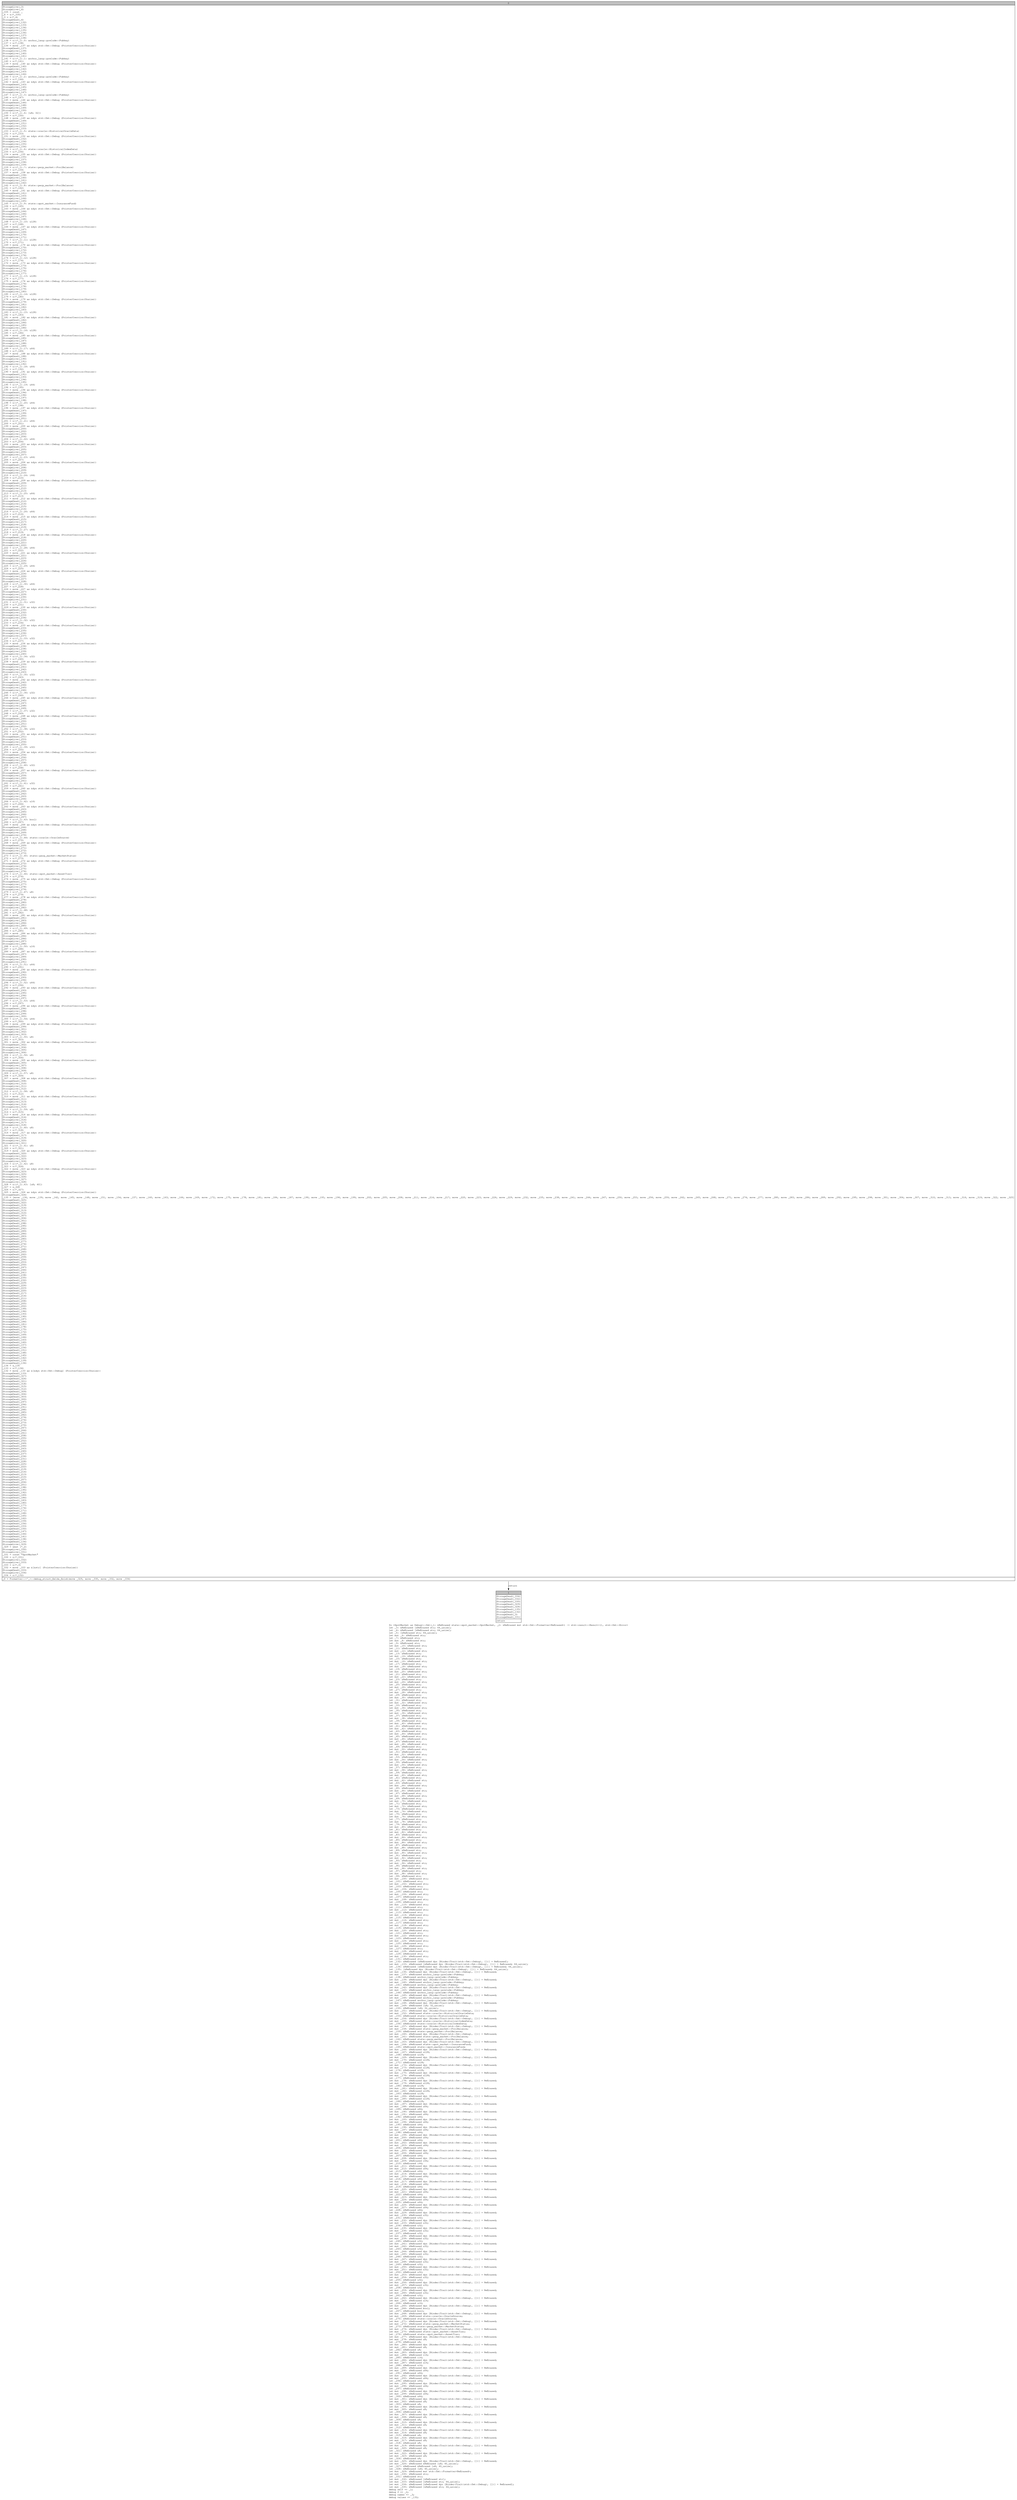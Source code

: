 digraph Mir_0_17896 {
    graph [fontname="Courier, monospace"];
    node [fontname="Courier, monospace"];
    edge [fontname="Courier, monospace"];
    label=<fn &lt;SpotMarket as Debug&gt;::fmt(_1: &amp;ReErased state::spot_market::SpotMarket, _2: &amp;ReErased mut std::fmt::Formatter&lt;ReErased&gt;) -&gt; std::result::Result&lt;(), std::fmt::Error&gt;<br align="left"/>let _3: &amp;ReErased [&amp;ReErased str; 64_usize];<br align="left"/>let _4: &amp;ReErased [&amp;ReErased str; 64_usize];<br align="left"/>let _5: [&amp;ReErased str; 64_usize];<br align="left"/>let mut _6: &amp;ReErased str;<br align="left"/>let _7: &amp;ReErased str;<br align="left"/>let mut _8: &amp;ReErased str;<br align="left"/>let _9: &amp;ReErased str;<br align="left"/>let mut _10: &amp;ReErased str;<br align="left"/>let _11: &amp;ReErased str;<br align="left"/>let mut _12: &amp;ReErased str;<br align="left"/>let _13: &amp;ReErased str;<br align="left"/>let mut _14: &amp;ReErased str;<br align="left"/>let _15: &amp;ReErased str;<br align="left"/>let mut _16: &amp;ReErased str;<br align="left"/>let _17: &amp;ReErased str;<br align="left"/>let mut _18: &amp;ReErased str;<br align="left"/>let _19: &amp;ReErased str;<br align="left"/>let mut _20: &amp;ReErased str;<br align="left"/>let _21: &amp;ReErased str;<br align="left"/>let mut _22: &amp;ReErased str;<br align="left"/>let _23: &amp;ReErased str;<br align="left"/>let mut _24: &amp;ReErased str;<br align="left"/>let _25: &amp;ReErased str;<br align="left"/>let mut _26: &amp;ReErased str;<br align="left"/>let _27: &amp;ReErased str;<br align="left"/>let mut _28: &amp;ReErased str;<br align="left"/>let _29: &amp;ReErased str;<br align="left"/>let mut _30: &amp;ReErased str;<br align="left"/>let _31: &amp;ReErased str;<br align="left"/>let mut _32: &amp;ReErased str;<br align="left"/>let _33: &amp;ReErased str;<br align="left"/>let mut _34: &amp;ReErased str;<br align="left"/>let _35: &amp;ReErased str;<br align="left"/>let mut _36: &amp;ReErased str;<br align="left"/>let _37: &amp;ReErased str;<br align="left"/>let mut _38: &amp;ReErased str;<br align="left"/>let _39: &amp;ReErased str;<br align="left"/>let mut _40: &amp;ReErased str;<br align="left"/>let _41: &amp;ReErased str;<br align="left"/>let mut _42: &amp;ReErased str;<br align="left"/>let _43: &amp;ReErased str;<br align="left"/>let mut _44: &amp;ReErased str;<br align="left"/>let _45: &amp;ReErased str;<br align="left"/>let mut _46: &amp;ReErased str;<br align="left"/>let _47: &amp;ReErased str;<br align="left"/>let mut _48: &amp;ReErased str;<br align="left"/>let _49: &amp;ReErased str;<br align="left"/>let mut _50: &amp;ReErased str;<br align="left"/>let _51: &amp;ReErased str;<br align="left"/>let mut _52: &amp;ReErased str;<br align="left"/>let _53: &amp;ReErased str;<br align="left"/>let mut _54: &amp;ReErased str;<br align="left"/>let _55: &amp;ReErased str;<br align="left"/>let mut _56: &amp;ReErased str;<br align="left"/>let _57: &amp;ReErased str;<br align="left"/>let mut _58: &amp;ReErased str;<br align="left"/>let _59: &amp;ReErased str;<br align="left"/>let mut _60: &amp;ReErased str;<br align="left"/>let _61: &amp;ReErased str;<br align="left"/>let mut _62: &amp;ReErased str;<br align="left"/>let _63: &amp;ReErased str;<br align="left"/>let mut _64: &amp;ReErased str;<br align="left"/>let _65: &amp;ReErased str;<br align="left"/>let mut _66: &amp;ReErased str;<br align="left"/>let _67: &amp;ReErased str;<br align="left"/>let mut _68: &amp;ReErased str;<br align="left"/>let _69: &amp;ReErased str;<br align="left"/>let mut _70: &amp;ReErased str;<br align="left"/>let _71: &amp;ReErased str;<br align="left"/>let mut _72: &amp;ReErased str;<br align="left"/>let _73: &amp;ReErased str;<br align="left"/>let mut _74: &amp;ReErased str;<br align="left"/>let _75: &amp;ReErased str;<br align="left"/>let mut _76: &amp;ReErased str;<br align="left"/>let _77: &amp;ReErased str;<br align="left"/>let mut _78: &amp;ReErased str;<br align="left"/>let _79: &amp;ReErased str;<br align="left"/>let mut _80: &amp;ReErased str;<br align="left"/>let _81: &amp;ReErased str;<br align="left"/>let mut _82: &amp;ReErased str;<br align="left"/>let _83: &amp;ReErased str;<br align="left"/>let mut _84: &amp;ReErased str;<br align="left"/>let _85: &amp;ReErased str;<br align="left"/>let mut _86: &amp;ReErased str;<br align="left"/>let _87: &amp;ReErased str;<br align="left"/>let mut _88: &amp;ReErased str;<br align="left"/>let _89: &amp;ReErased str;<br align="left"/>let mut _90: &amp;ReErased str;<br align="left"/>let _91: &amp;ReErased str;<br align="left"/>let mut _92: &amp;ReErased str;<br align="left"/>let _93: &amp;ReErased str;<br align="left"/>let mut _94: &amp;ReErased str;<br align="left"/>let _95: &amp;ReErased str;<br align="left"/>let mut _96: &amp;ReErased str;<br align="left"/>let _97: &amp;ReErased str;<br align="left"/>let mut _98: &amp;ReErased str;<br align="left"/>let _99: &amp;ReErased str;<br align="left"/>let mut _100: &amp;ReErased str;<br align="left"/>let _101: &amp;ReErased str;<br align="left"/>let mut _102: &amp;ReErased str;<br align="left"/>let _103: &amp;ReErased str;<br align="left"/>let mut _104: &amp;ReErased str;<br align="left"/>let _105: &amp;ReErased str;<br align="left"/>let mut _106: &amp;ReErased str;<br align="left"/>let _107: &amp;ReErased str;<br align="left"/>let mut _108: &amp;ReErased str;<br align="left"/>let _109: &amp;ReErased str;<br align="left"/>let mut _110: &amp;ReErased str;<br align="left"/>let _111: &amp;ReErased str;<br align="left"/>let mut _112: &amp;ReErased str;<br align="left"/>let _113: &amp;ReErased str;<br align="left"/>let mut _114: &amp;ReErased str;<br align="left"/>let _115: &amp;ReErased str;<br align="left"/>let mut _116: &amp;ReErased str;<br align="left"/>let _117: &amp;ReErased str;<br align="left"/>let mut _118: &amp;ReErased str;<br align="left"/>let _119: &amp;ReErased str;<br align="left"/>let mut _120: &amp;ReErased str;<br align="left"/>let _121: &amp;ReErased str;<br align="left"/>let mut _122: &amp;ReErased str;<br align="left"/>let _123: &amp;ReErased str;<br align="left"/>let mut _124: &amp;ReErased str;<br align="left"/>let _125: &amp;ReErased str;<br align="left"/>let mut _126: &amp;ReErased str;<br align="left"/>let _127: &amp;ReErased str;<br align="left"/>let mut _128: &amp;ReErased str;<br align="left"/>let _129: &amp;ReErased str;<br align="left"/>let mut _130: &amp;ReErased str;<br align="left"/>let _131: &amp;ReErased str;<br align="left"/>let _132: &amp;ReErased [&amp;ReErased dyn [Binder(Trait(std::fmt::Debug), [])] + ReErased];<br align="left"/>let mut _133: &amp;ReErased [&amp;ReErased dyn [Binder(Trait(std::fmt::Debug), [])] + ReErased; 64_usize];<br align="left"/>let _134: &amp;ReErased [&amp;ReErased dyn [Binder(Trait(std::fmt::Debug), [])] + ReErased; 64_usize];<br align="left"/>let _135: [&amp;ReErased dyn [Binder(Trait(std::fmt::Debug), [])] + ReErased; 64_usize];<br align="left"/>let mut _136: &amp;ReErased dyn [Binder(Trait(std::fmt::Debug), [])] + ReErased;<br align="left"/>let mut _137: &amp;ReErased anchor_lang::prelude::Pubkey;<br align="left"/>let _138: &amp;ReErased anchor_lang::prelude::Pubkey;<br align="left"/>let mut _139: &amp;ReErased dyn [Binder(Trait(std::fmt::Debug), [])] + ReErased;<br align="left"/>let mut _140: &amp;ReErased anchor_lang::prelude::Pubkey;<br align="left"/>let _141: &amp;ReErased anchor_lang::prelude::Pubkey;<br align="left"/>let mut _142: &amp;ReErased dyn [Binder(Trait(std::fmt::Debug), [])] + ReErased;<br align="left"/>let mut _143: &amp;ReErased anchor_lang::prelude::Pubkey;<br align="left"/>let _144: &amp;ReErased anchor_lang::prelude::Pubkey;<br align="left"/>let mut _145: &amp;ReErased dyn [Binder(Trait(std::fmt::Debug), [])] + ReErased;<br align="left"/>let mut _146: &amp;ReErased anchor_lang::prelude::Pubkey;<br align="left"/>let _147: &amp;ReErased anchor_lang::prelude::Pubkey;<br align="left"/>let mut _148: &amp;ReErased dyn [Binder(Trait(std::fmt::Debug), [])] + ReErased;<br align="left"/>let mut _149: &amp;ReErased [u8; 32_usize];<br align="left"/>let _150: &amp;ReErased [u8; 32_usize];<br align="left"/>let mut _151: &amp;ReErased dyn [Binder(Trait(std::fmt::Debug), [])] + ReErased;<br align="left"/>let mut _152: &amp;ReErased state::oracle::HistoricalOracleData;<br align="left"/>let _153: &amp;ReErased state::oracle::HistoricalOracleData;<br align="left"/>let mut _154: &amp;ReErased dyn [Binder(Trait(std::fmt::Debug), [])] + ReErased;<br align="left"/>let mut _155: &amp;ReErased state::oracle::HistoricalIndexData;<br align="left"/>let _156: &amp;ReErased state::oracle::HistoricalIndexData;<br align="left"/>let mut _157: &amp;ReErased dyn [Binder(Trait(std::fmt::Debug), [])] + ReErased;<br align="left"/>let mut _158: &amp;ReErased state::perp_market::PoolBalance;<br align="left"/>let _159: &amp;ReErased state::perp_market::PoolBalance;<br align="left"/>let mut _160: &amp;ReErased dyn [Binder(Trait(std::fmt::Debug), [])] + ReErased;<br align="left"/>let mut _161: &amp;ReErased state::perp_market::PoolBalance;<br align="left"/>let _162: &amp;ReErased state::perp_market::PoolBalance;<br align="left"/>let mut _163: &amp;ReErased dyn [Binder(Trait(std::fmt::Debug), [])] + ReErased;<br align="left"/>let mut _164: &amp;ReErased state::spot_market::InsuranceFund;<br align="left"/>let _165: &amp;ReErased state::spot_market::InsuranceFund;<br align="left"/>let mut _166: &amp;ReErased dyn [Binder(Trait(std::fmt::Debug), [])] + ReErased;<br align="left"/>let mut _167: &amp;ReErased u128;<br align="left"/>let _168: &amp;ReErased u128;<br align="left"/>let mut _169: &amp;ReErased dyn [Binder(Trait(std::fmt::Debug), [])] + ReErased;<br align="left"/>let mut _170: &amp;ReErased u128;<br align="left"/>let _171: &amp;ReErased u128;<br align="left"/>let mut _172: &amp;ReErased dyn [Binder(Trait(std::fmt::Debug), [])] + ReErased;<br align="left"/>let mut _173: &amp;ReErased u128;<br align="left"/>let _174: &amp;ReErased u128;<br align="left"/>let mut _175: &amp;ReErased dyn [Binder(Trait(std::fmt::Debug), [])] + ReErased;<br align="left"/>let mut _176: &amp;ReErased u128;<br align="left"/>let _177: &amp;ReErased u128;<br align="left"/>let mut _178: &amp;ReErased dyn [Binder(Trait(std::fmt::Debug), [])] + ReErased;<br align="left"/>let mut _179: &amp;ReErased u128;<br align="left"/>let _180: &amp;ReErased u128;<br align="left"/>let mut _181: &amp;ReErased dyn [Binder(Trait(std::fmt::Debug), [])] + ReErased;<br align="left"/>let mut _182: &amp;ReErased u128;<br align="left"/>let _183: &amp;ReErased u128;<br align="left"/>let mut _184: &amp;ReErased dyn [Binder(Trait(std::fmt::Debug), [])] + ReErased;<br align="left"/>let mut _185: &amp;ReErased u128;<br align="left"/>let _186: &amp;ReErased u128;<br align="left"/>let mut _187: &amp;ReErased dyn [Binder(Trait(std::fmt::Debug), [])] + ReErased;<br align="left"/>let mut _188: &amp;ReErased u64;<br align="left"/>let _189: &amp;ReErased u64;<br align="left"/>let mut _190: &amp;ReErased dyn [Binder(Trait(std::fmt::Debug), [])] + ReErased;<br align="left"/>let mut _191: &amp;ReErased u64;<br align="left"/>let _192: &amp;ReErased u64;<br align="left"/>let mut _193: &amp;ReErased dyn [Binder(Trait(std::fmt::Debug), [])] + ReErased;<br align="left"/>let mut _194: &amp;ReErased u64;<br align="left"/>let _195: &amp;ReErased u64;<br align="left"/>let mut _196: &amp;ReErased dyn [Binder(Trait(std::fmt::Debug), [])] + ReErased;<br align="left"/>let mut _197: &amp;ReErased u64;<br align="left"/>let _198: &amp;ReErased u64;<br align="left"/>let mut _199: &amp;ReErased dyn [Binder(Trait(std::fmt::Debug), [])] + ReErased;<br align="left"/>let mut _200: &amp;ReErased u64;<br align="left"/>let _201: &amp;ReErased u64;<br align="left"/>let mut _202: &amp;ReErased dyn [Binder(Trait(std::fmt::Debug), [])] + ReErased;<br align="left"/>let mut _203: &amp;ReErased u64;<br align="left"/>let _204: &amp;ReErased u64;<br align="left"/>let mut _205: &amp;ReErased dyn [Binder(Trait(std::fmt::Debug), [])] + ReErased;<br align="left"/>let mut _206: &amp;ReErased u64;<br align="left"/>let _207: &amp;ReErased u64;<br align="left"/>let mut _208: &amp;ReErased dyn [Binder(Trait(std::fmt::Debug), [])] + ReErased;<br align="left"/>let mut _209: &amp;ReErased i64;<br align="left"/>let _210: &amp;ReErased i64;<br align="left"/>let mut _211: &amp;ReErased dyn [Binder(Trait(std::fmt::Debug), [])] + ReErased;<br align="left"/>let mut _212: &amp;ReErased u64;<br align="left"/>let _213: &amp;ReErased u64;<br align="left"/>let mut _214: &amp;ReErased dyn [Binder(Trait(std::fmt::Debug), [])] + ReErased;<br align="left"/>let mut _215: &amp;ReErased u64;<br align="left"/>let _216: &amp;ReErased u64;<br align="left"/>let mut _217: &amp;ReErased dyn [Binder(Trait(std::fmt::Debug), [])] + ReErased;<br align="left"/>let mut _218: &amp;ReErased u64;<br align="left"/>let _219: &amp;ReErased u64;<br align="left"/>let mut _220: &amp;ReErased dyn [Binder(Trait(std::fmt::Debug), [])] + ReErased;<br align="left"/>let mut _221: &amp;ReErased u64;<br align="left"/>let _222: &amp;ReErased u64;<br align="left"/>let mut _223: &amp;ReErased dyn [Binder(Trait(std::fmt::Debug), [])] + ReErased;<br align="left"/>let mut _224: &amp;ReErased u64;<br align="left"/>let _225: &amp;ReErased u64;<br align="left"/>let mut _226: &amp;ReErased dyn [Binder(Trait(std::fmt::Debug), [])] + ReErased;<br align="left"/>let mut _227: &amp;ReErased u64;<br align="left"/>let _228: &amp;ReErased u64;<br align="left"/>let mut _229: &amp;ReErased dyn [Binder(Trait(std::fmt::Debug), [])] + ReErased;<br align="left"/>let mut _230: &amp;ReErased u32;<br align="left"/>let _231: &amp;ReErased u32;<br align="left"/>let mut _232: &amp;ReErased dyn [Binder(Trait(std::fmt::Debug), [])] + ReErased;<br align="left"/>let mut _233: &amp;ReErased u32;<br align="left"/>let _234: &amp;ReErased u32;<br align="left"/>let mut _235: &amp;ReErased dyn [Binder(Trait(std::fmt::Debug), [])] + ReErased;<br align="left"/>let mut _236: &amp;ReErased u32;<br align="left"/>let _237: &amp;ReErased u32;<br align="left"/>let mut _238: &amp;ReErased dyn [Binder(Trait(std::fmt::Debug), [])] + ReErased;<br align="left"/>let mut _239: &amp;ReErased u32;<br align="left"/>let _240: &amp;ReErased u32;<br align="left"/>let mut _241: &amp;ReErased dyn [Binder(Trait(std::fmt::Debug), [])] + ReErased;<br align="left"/>let mut _242: &amp;ReErased u32;<br align="left"/>let _243: &amp;ReErased u32;<br align="left"/>let mut _244: &amp;ReErased dyn [Binder(Trait(std::fmt::Debug), [])] + ReErased;<br align="left"/>let mut _245: &amp;ReErased u32;<br align="left"/>let _246: &amp;ReErased u32;<br align="left"/>let mut _247: &amp;ReErased dyn [Binder(Trait(std::fmt::Debug), [])] + ReErased;<br align="left"/>let mut _248: &amp;ReErased u32;<br align="left"/>let _249: &amp;ReErased u32;<br align="left"/>let mut _250: &amp;ReErased dyn [Binder(Trait(std::fmt::Debug), [])] + ReErased;<br align="left"/>let mut _251: &amp;ReErased u32;<br align="left"/>let _252: &amp;ReErased u32;<br align="left"/>let mut _253: &amp;ReErased dyn [Binder(Trait(std::fmt::Debug), [])] + ReErased;<br align="left"/>let mut _254: &amp;ReErased u32;<br align="left"/>let _255: &amp;ReErased u32;<br align="left"/>let mut _256: &amp;ReErased dyn [Binder(Trait(std::fmt::Debug), [])] + ReErased;<br align="left"/>let mut _257: &amp;ReErased u32;<br align="left"/>let _258: &amp;ReErased u32;<br align="left"/>let mut _259: &amp;ReErased dyn [Binder(Trait(std::fmt::Debug), [])] + ReErased;<br align="left"/>let mut _260: &amp;ReErased u32;<br align="left"/>let _261: &amp;ReErased u32;<br align="left"/>let mut _262: &amp;ReErased dyn [Binder(Trait(std::fmt::Debug), [])] + ReErased;<br align="left"/>let mut _263: &amp;ReErased u16;<br align="left"/>let _264: &amp;ReErased u16;<br align="left"/>let mut _265: &amp;ReErased dyn [Binder(Trait(std::fmt::Debug), [])] + ReErased;<br align="left"/>let mut _266: &amp;ReErased bool;<br align="left"/>let _267: &amp;ReErased bool;<br align="left"/>let mut _268: &amp;ReErased dyn [Binder(Trait(std::fmt::Debug), [])] + ReErased;<br align="left"/>let mut _269: &amp;ReErased state::oracle::OracleSource;<br align="left"/>let _270: &amp;ReErased state::oracle::OracleSource;<br align="left"/>let mut _271: &amp;ReErased dyn [Binder(Trait(std::fmt::Debug), [])] + ReErased;<br align="left"/>let mut _272: &amp;ReErased state::perp_market::MarketStatus;<br align="left"/>let _273: &amp;ReErased state::perp_market::MarketStatus;<br align="left"/>let mut _274: &amp;ReErased dyn [Binder(Trait(std::fmt::Debug), [])] + ReErased;<br align="left"/>let mut _275: &amp;ReErased state::spot_market::AssetTier;<br align="left"/>let _276: &amp;ReErased state::spot_market::AssetTier;<br align="left"/>let mut _277: &amp;ReErased dyn [Binder(Trait(std::fmt::Debug), [])] + ReErased;<br align="left"/>let mut _278: &amp;ReErased u8;<br align="left"/>let _279: &amp;ReErased u8;<br align="left"/>let mut _280: &amp;ReErased dyn [Binder(Trait(std::fmt::Debug), [])] + ReErased;<br align="left"/>let mut _281: &amp;ReErased u8;<br align="left"/>let _282: &amp;ReErased u8;<br align="left"/>let mut _283: &amp;ReErased dyn [Binder(Trait(std::fmt::Debug), [])] + ReErased;<br align="left"/>let mut _284: &amp;ReErased i16;<br align="left"/>let _285: &amp;ReErased i16;<br align="left"/>let mut _286: &amp;ReErased dyn [Binder(Trait(std::fmt::Debug), [])] + ReErased;<br align="left"/>let mut _287: &amp;ReErased u16;<br align="left"/>let _288: &amp;ReErased u16;<br align="left"/>let mut _289: &amp;ReErased dyn [Binder(Trait(std::fmt::Debug), [])] + ReErased;<br align="left"/>let mut _290: &amp;ReErased u64;<br align="left"/>let _291: &amp;ReErased u64;<br align="left"/>let mut _292: &amp;ReErased dyn [Binder(Trait(std::fmt::Debug), [])] + ReErased;<br align="left"/>let mut _293: &amp;ReErased u64;<br align="left"/>let _294: &amp;ReErased u64;<br align="left"/>let mut _295: &amp;ReErased dyn [Binder(Trait(std::fmt::Debug), [])] + ReErased;<br align="left"/>let mut _296: &amp;ReErased u64;<br align="left"/>let _297: &amp;ReErased u64;<br align="left"/>let mut _298: &amp;ReErased dyn [Binder(Trait(std::fmt::Debug), [])] + ReErased;<br align="left"/>let mut _299: &amp;ReErased u64;<br align="left"/>let _300: &amp;ReErased u64;<br align="left"/>let mut _301: &amp;ReErased dyn [Binder(Trait(std::fmt::Debug), [])] + ReErased;<br align="left"/>let mut _302: &amp;ReErased u8;<br align="left"/>let _303: &amp;ReErased u8;<br align="left"/>let mut _304: &amp;ReErased dyn [Binder(Trait(std::fmt::Debug), [])] + ReErased;<br align="left"/>let mut _305: &amp;ReErased u8;<br align="left"/>let _306: &amp;ReErased u8;<br align="left"/>let mut _307: &amp;ReErased dyn [Binder(Trait(std::fmt::Debug), [])] + ReErased;<br align="left"/>let mut _308: &amp;ReErased u8;<br align="left"/>let _309: &amp;ReErased u8;<br align="left"/>let mut _310: &amp;ReErased dyn [Binder(Trait(std::fmt::Debug), [])] + ReErased;<br align="left"/>let mut _311: &amp;ReErased u8;<br align="left"/>let _312: &amp;ReErased u8;<br align="left"/>let mut _313: &amp;ReErased dyn [Binder(Trait(std::fmt::Debug), [])] + ReErased;<br align="left"/>let mut _314: &amp;ReErased u8;<br align="left"/>let _315: &amp;ReErased u8;<br align="left"/>let mut _316: &amp;ReErased dyn [Binder(Trait(std::fmt::Debug), [])] + ReErased;<br align="left"/>let mut _317: &amp;ReErased u8;<br align="left"/>let _318: &amp;ReErased u8;<br align="left"/>let mut _319: &amp;ReErased dyn [Binder(Trait(std::fmt::Debug), [])] + ReErased;<br align="left"/>let mut _320: &amp;ReErased u8;<br align="left"/>let _321: &amp;ReErased u8;<br align="left"/>let mut _322: &amp;ReErased dyn [Binder(Trait(std::fmt::Debug), [])] + ReErased;<br align="left"/>let mut _323: &amp;ReErased u8;<br align="left"/>let _324: &amp;ReErased u8;<br align="left"/>let mut _325: &amp;ReErased dyn [Binder(Trait(std::fmt::Debug), [])] + ReErased;<br align="left"/>let mut _326: &amp;ReErased &amp;ReErased [u8; 40_usize];<br align="left"/>let _327: &amp;ReErased &amp;ReErased [u8; 40_usize];<br align="left"/>let _328: &amp;ReErased [u8; 40_usize];<br align="left"/>let mut _329: &amp;ReErased mut std::fmt::Formatter&lt;ReErased&gt;;<br align="left"/>let mut _330: &amp;ReErased str;<br align="left"/>let _331: &amp;ReErased str;<br align="left"/>let mut _332: &amp;ReErased [&amp;ReErased str];<br align="left"/>let mut _333: &amp;ReErased [&amp;ReErased str; 64_usize];<br align="left"/>let mut _334: &amp;ReErased [&amp;ReErased dyn [Binder(Trait(std::fmt::Debug), [])] + ReErased];<br align="left"/>let mut _335: &amp;ReErased [&amp;ReErased str; 64_usize];<br align="left"/>debug self =&gt; _1;<br align="left"/>debug f =&gt; _2;<br align="left"/>debug names =&gt; _3;<br align="left"/>debug values =&gt; _132;<br align="left"/>>;
    bb0__0_17896 [shape="none", label=<<table border="0" cellborder="1" cellspacing="0"><tr><td bgcolor="gray" align="center" colspan="1">0</td></tr><tr><td align="left" balign="left">StorageLive(_3)<br/>StorageLive(_4)<br/>_335 = const _<br/>_4 = &amp;(*_335)<br/>_3 = &amp;(*_4)<br/>StorageDead(_4)<br/>StorageLive(_132)<br/>StorageLive(_133)<br/>StorageLive(_134)<br/>StorageLive(_135)<br/>StorageLive(_136)<br/>StorageLive(_137)<br/>StorageLive(_138)<br/>_138 = &amp;((*_1).0: anchor_lang::prelude::Pubkey)<br/>_137 = &amp;(*_138)<br/>_136 = move _137 as &amp;dyn std::fmt::Debug (PointerCoercion(Unsize))<br/>StorageDead(_137)<br/>StorageLive(_139)<br/>StorageLive(_140)<br/>StorageLive(_141)<br/>_141 = &amp;((*_1).1: anchor_lang::prelude::Pubkey)<br/>_140 = &amp;(*_141)<br/>_139 = move _140 as &amp;dyn std::fmt::Debug (PointerCoercion(Unsize))<br/>StorageDead(_140)<br/>StorageLive(_142)<br/>StorageLive(_143)<br/>StorageLive(_144)<br/>_144 = &amp;((*_1).2: anchor_lang::prelude::Pubkey)<br/>_143 = &amp;(*_144)<br/>_142 = move _143 as &amp;dyn std::fmt::Debug (PointerCoercion(Unsize))<br/>StorageDead(_143)<br/>StorageLive(_145)<br/>StorageLive(_146)<br/>StorageLive(_147)<br/>_147 = &amp;((*_1).3: anchor_lang::prelude::Pubkey)<br/>_146 = &amp;(*_147)<br/>_145 = move _146 as &amp;dyn std::fmt::Debug (PointerCoercion(Unsize))<br/>StorageDead(_146)<br/>StorageLive(_148)<br/>StorageLive(_149)<br/>StorageLive(_150)<br/>_150 = &amp;((*_1).4: [u8; 32])<br/>_149 = &amp;(*_150)<br/>_148 = move _149 as &amp;dyn std::fmt::Debug (PointerCoercion(Unsize))<br/>StorageDead(_149)<br/>StorageLive(_151)<br/>StorageLive(_152)<br/>StorageLive(_153)<br/>_153 = &amp;((*_1).5: state::oracle::HistoricalOracleData)<br/>_152 = &amp;(*_153)<br/>_151 = move _152 as &amp;dyn std::fmt::Debug (PointerCoercion(Unsize))<br/>StorageDead(_152)<br/>StorageLive(_154)<br/>StorageLive(_155)<br/>StorageLive(_156)<br/>_156 = &amp;((*_1).6: state::oracle::HistoricalIndexData)<br/>_155 = &amp;(*_156)<br/>_154 = move _155 as &amp;dyn std::fmt::Debug (PointerCoercion(Unsize))<br/>StorageDead(_155)<br/>StorageLive(_157)<br/>StorageLive(_158)<br/>StorageLive(_159)<br/>_159 = &amp;((*_1).7: state::perp_market::PoolBalance)<br/>_158 = &amp;(*_159)<br/>_157 = move _158 as &amp;dyn std::fmt::Debug (PointerCoercion(Unsize))<br/>StorageDead(_158)<br/>StorageLive(_160)<br/>StorageLive(_161)<br/>StorageLive(_162)<br/>_162 = &amp;((*_1).8: state::perp_market::PoolBalance)<br/>_161 = &amp;(*_162)<br/>_160 = move _161 as &amp;dyn std::fmt::Debug (PointerCoercion(Unsize))<br/>StorageDead(_161)<br/>StorageLive(_163)<br/>StorageLive(_164)<br/>StorageLive(_165)<br/>_165 = &amp;((*_1).9: state::spot_market::InsuranceFund)<br/>_164 = &amp;(*_165)<br/>_163 = move _164 as &amp;dyn std::fmt::Debug (PointerCoercion(Unsize))<br/>StorageDead(_164)<br/>StorageLive(_166)<br/>StorageLive(_167)<br/>StorageLive(_168)<br/>_168 = &amp;((*_1).10: u128)<br/>_167 = &amp;(*_168)<br/>_166 = move _167 as &amp;dyn std::fmt::Debug (PointerCoercion(Unsize))<br/>StorageDead(_167)<br/>StorageLive(_169)<br/>StorageLive(_170)<br/>StorageLive(_171)<br/>_171 = &amp;((*_1).11: u128)<br/>_170 = &amp;(*_171)<br/>_169 = move _170 as &amp;dyn std::fmt::Debug (PointerCoercion(Unsize))<br/>StorageDead(_170)<br/>StorageLive(_172)<br/>StorageLive(_173)<br/>StorageLive(_174)<br/>_174 = &amp;((*_1).12: u128)<br/>_173 = &amp;(*_174)<br/>_172 = move _173 as &amp;dyn std::fmt::Debug (PointerCoercion(Unsize))<br/>StorageDead(_173)<br/>StorageLive(_175)<br/>StorageLive(_176)<br/>StorageLive(_177)<br/>_177 = &amp;((*_1).13: u128)<br/>_176 = &amp;(*_177)<br/>_175 = move _176 as &amp;dyn std::fmt::Debug (PointerCoercion(Unsize))<br/>StorageDead(_176)<br/>StorageLive(_178)<br/>StorageLive(_179)<br/>StorageLive(_180)<br/>_180 = &amp;((*_1).14: u128)<br/>_179 = &amp;(*_180)<br/>_178 = move _179 as &amp;dyn std::fmt::Debug (PointerCoercion(Unsize))<br/>StorageDead(_179)<br/>StorageLive(_181)<br/>StorageLive(_182)<br/>StorageLive(_183)<br/>_183 = &amp;((*_1).15: u128)<br/>_182 = &amp;(*_183)<br/>_181 = move _182 as &amp;dyn std::fmt::Debug (PointerCoercion(Unsize))<br/>StorageDead(_182)<br/>StorageLive(_184)<br/>StorageLive(_185)<br/>StorageLive(_186)<br/>_186 = &amp;((*_1).16: u128)<br/>_185 = &amp;(*_186)<br/>_184 = move _185 as &amp;dyn std::fmt::Debug (PointerCoercion(Unsize))<br/>StorageDead(_185)<br/>StorageLive(_187)<br/>StorageLive(_188)<br/>StorageLive(_189)<br/>_189 = &amp;((*_1).17: u64)<br/>_188 = &amp;(*_189)<br/>_187 = move _188 as &amp;dyn std::fmt::Debug (PointerCoercion(Unsize))<br/>StorageDead(_188)<br/>StorageLive(_190)<br/>StorageLive(_191)<br/>StorageLive(_192)<br/>_192 = &amp;((*_1).18: u64)<br/>_191 = &amp;(*_192)<br/>_190 = move _191 as &amp;dyn std::fmt::Debug (PointerCoercion(Unsize))<br/>StorageDead(_191)<br/>StorageLive(_193)<br/>StorageLive(_194)<br/>StorageLive(_195)<br/>_195 = &amp;((*_1).19: u64)<br/>_194 = &amp;(*_195)<br/>_193 = move _194 as &amp;dyn std::fmt::Debug (PointerCoercion(Unsize))<br/>StorageDead(_194)<br/>StorageLive(_196)<br/>StorageLive(_197)<br/>StorageLive(_198)<br/>_198 = &amp;((*_1).20: u64)<br/>_197 = &amp;(*_198)<br/>_196 = move _197 as &amp;dyn std::fmt::Debug (PointerCoercion(Unsize))<br/>StorageDead(_197)<br/>StorageLive(_199)<br/>StorageLive(_200)<br/>StorageLive(_201)<br/>_201 = &amp;((*_1).21: u64)<br/>_200 = &amp;(*_201)<br/>_199 = move _200 as &amp;dyn std::fmt::Debug (PointerCoercion(Unsize))<br/>StorageDead(_200)<br/>StorageLive(_202)<br/>StorageLive(_203)<br/>StorageLive(_204)<br/>_204 = &amp;((*_1).22: u64)<br/>_203 = &amp;(*_204)<br/>_202 = move _203 as &amp;dyn std::fmt::Debug (PointerCoercion(Unsize))<br/>StorageDead(_203)<br/>StorageLive(_205)<br/>StorageLive(_206)<br/>StorageLive(_207)<br/>_207 = &amp;((*_1).23: u64)<br/>_206 = &amp;(*_207)<br/>_205 = move _206 as &amp;dyn std::fmt::Debug (PointerCoercion(Unsize))<br/>StorageDead(_206)<br/>StorageLive(_208)<br/>StorageLive(_209)<br/>StorageLive(_210)<br/>_210 = &amp;((*_1).24: i64)<br/>_209 = &amp;(*_210)<br/>_208 = move _209 as &amp;dyn std::fmt::Debug (PointerCoercion(Unsize))<br/>StorageDead(_209)<br/>StorageLive(_211)<br/>StorageLive(_212)<br/>StorageLive(_213)<br/>_213 = &amp;((*_1).25: u64)<br/>_212 = &amp;(*_213)<br/>_211 = move _212 as &amp;dyn std::fmt::Debug (PointerCoercion(Unsize))<br/>StorageDead(_212)<br/>StorageLive(_214)<br/>StorageLive(_215)<br/>StorageLive(_216)<br/>_216 = &amp;((*_1).26: u64)<br/>_215 = &amp;(*_216)<br/>_214 = move _215 as &amp;dyn std::fmt::Debug (PointerCoercion(Unsize))<br/>StorageDead(_215)<br/>StorageLive(_217)<br/>StorageLive(_218)<br/>StorageLive(_219)<br/>_219 = &amp;((*_1).27: u64)<br/>_218 = &amp;(*_219)<br/>_217 = move _218 as &amp;dyn std::fmt::Debug (PointerCoercion(Unsize))<br/>StorageDead(_218)<br/>StorageLive(_220)<br/>StorageLive(_221)<br/>StorageLive(_222)<br/>_222 = &amp;((*_1).28: u64)<br/>_221 = &amp;(*_222)<br/>_220 = move _221 as &amp;dyn std::fmt::Debug (PointerCoercion(Unsize))<br/>StorageDead(_221)<br/>StorageLive(_223)<br/>StorageLive(_224)<br/>StorageLive(_225)<br/>_225 = &amp;((*_1).29: u64)<br/>_224 = &amp;(*_225)<br/>_223 = move _224 as &amp;dyn std::fmt::Debug (PointerCoercion(Unsize))<br/>StorageDead(_224)<br/>StorageLive(_226)<br/>StorageLive(_227)<br/>StorageLive(_228)<br/>_228 = &amp;((*_1).30: u64)<br/>_227 = &amp;(*_228)<br/>_226 = move _227 as &amp;dyn std::fmt::Debug (PointerCoercion(Unsize))<br/>StorageDead(_227)<br/>StorageLive(_229)<br/>StorageLive(_230)<br/>StorageLive(_231)<br/>_231 = &amp;((*_1).31: u32)<br/>_230 = &amp;(*_231)<br/>_229 = move _230 as &amp;dyn std::fmt::Debug (PointerCoercion(Unsize))<br/>StorageDead(_230)<br/>StorageLive(_232)<br/>StorageLive(_233)<br/>StorageLive(_234)<br/>_234 = &amp;((*_1).32: u32)<br/>_233 = &amp;(*_234)<br/>_232 = move _233 as &amp;dyn std::fmt::Debug (PointerCoercion(Unsize))<br/>StorageDead(_233)<br/>StorageLive(_235)<br/>StorageLive(_236)<br/>StorageLive(_237)<br/>_237 = &amp;((*_1).33: u32)<br/>_236 = &amp;(*_237)<br/>_235 = move _236 as &amp;dyn std::fmt::Debug (PointerCoercion(Unsize))<br/>StorageDead(_236)<br/>StorageLive(_238)<br/>StorageLive(_239)<br/>StorageLive(_240)<br/>_240 = &amp;((*_1).34: u32)<br/>_239 = &amp;(*_240)<br/>_238 = move _239 as &amp;dyn std::fmt::Debug (PointerCoercion(Unsize))<br/>StorageDead(_239)<br/>StorageLive(_241)<br/>StorageLive(_242)<br/>StorageLive(_243)<br/>_243 = &amp;((*_1).35: u32)<br/>_242 = &amp;(*_243)<br/>_241 = move _242 as &amp;dyn std::fmt::Debug (PointerCoercion(Unsize))<br/>StorageDead(_242)<br/>StorageLive(_244)<br/>StorageLive(_245)<br/>StorageLive(_246)<br/>_246 = &amp;((*_1).36: u32)<br/>_245 = &amp;(*_246)<br/>_244 = move _245 as &amp;dyn std::fmt::Debug (PointerCoercion(Unsize))<br/>StorageDead(_245)<br/>StorageLive(_247)<br/>StorageLive(_248)<br/>StorageLive(_249)<br/>_249 = &amp;((*_1).37: u32)<br/>_248 = &amp;(*_249)<br/>_247 = move _248 as &amp;dyn std::fmt::Debug (PointerCoercion(Unsize))<br/>StorageDead(_248)<br/>StorageLive(_250)<br/>StorageLive(_251)<br/>StorageLive(_252)<br/>_252 = &amp;((*_1).38: u32)<br/>_251 = &amp;(*_252)<br/>_250 = move _251 as &amp;dyn std::fmt::Debug (PointerCoercion(Unsize))<br/>StorageDead(_251)<br/>StorageLive(_253)<br/>StorageLive(_254)<br/>StorageLive(_255)<br/>_255 = &amp;((*_1).39: u32)<br/>_254 = &amp;(*_255)<br/>_253 = move _254 as &amp;dyn std::fmt::Debug (PointerCoercion(Unsize))<br/>StorageDead(_254)<br/>StorageLive(_256)<br/>StorageLive(_257)<br/>StorageLive(_258)<br/>_258 = &amp;((*_1).40: u32)<br/>_257 = &amp;(*_258)<br/>_256 = move _257 as &amp;dyn std::fmt::Debug (PointerCoercion(Unsize))<br/>StorageDead(_257)<br/>StorageLive(_259)<br/>StorageLive(_260)<br/>StorageLive(_261)<br/>_261 = &amp;((*_1).41: u32)<br/>_260 = &amp;(*_261)<br/>_259 = move _260 as &amp;dyn std::fmt::Debug (PointerCoercion(Unsize))<br/>StorageDead(_260)<br/>StorageLive(_262)<br/>StorageLive(_263)<br/>StorageLive(_264)<br/>_264 = &amp;((*_1).42: u16)<br/>_263 = &amp;(*_264)<br/>_262 = move _263 as &amp;dyn std::fmt::Debug (PointerCoercion(Unsize))<br/>StorageDead(_263)<br/>StorageLive(_265)<br/>StorageLive(_266)<br/>StorageLive(_267)<br/>_267 = &amp;((*_1).43: bool)<br/>_266 = &amp;(*_267)<br/>_265 = move _266 as &amp;dyn std::fmt::Debug (PointerCoercion(Unsize))<br/>StorageDead(_266)<br/>StorageLive(_268)<br/>StorageLive(_269)<br/>StorageLive(_270)<br/>_270 = &amp;((*_1).44: state::oracle::OracleSource)<br/>_269 = &amp;(*_270)<br/>_268 = move _269 as &amp;dyn std::fmt::Debug (PointerCoercion(Unsize))<br/>StorageDead(_269)<br/>StorageLive(_271)<br/>StorageLive(_272)<br/>StorageLive(_273)<br/>_273 = &amp;((*_1).45: state::perp_market::MarketStatus)<br/>_272 = &amp;(*_273)<br/>_271 = move _272 as &amp;dyn std::fmt::Debug (PointerCoercion(Unsize))<br/>StorageDead(_272)<br/>StorageLive(_274)<br/>StorageLive(_275)<br/>StorageLive(_276)<br/>_276 = &amp;((*_1).46: state::spot_market::AssetTier)<br/>_275 = &amp;(*_276)<br/>_274 = move _275 as &amp;dyn std::fmt::Debug (PointerCoercion(Unsize))<br/>StorageDead(_275)<br/>StorageLive(_277)<br/>StorageLive(_278)<br/>StorageLive(_279)<br/>_279 = &amp;((*_1).47: u8)<br/>_278 = &amp;(*_279)<br/>_277 = move _278 as &amp;dyn std::fmt::Debug (PointerCoercion(Unsize))<br/>StorageDead(_278)<br/>StorageLive(_280)<br/>StorageLive(_281)<br/>StorageLive(_282)<br/>_282 = &amp;((*_1).48: u8)<br/>_281 = &amp;(*_282)<br/>_280 = move _281 as &amp;dyn std::fmt::Debug (PointerCoercion(Unsize))<br/>StorageDead(_281)<br/>StorageLive(_283)<br/>StorageLive(_284)<br/>StorageLive(_285)<br/>_285 = &amp;((*_1).49: i16)<br/>_284 = &amp;(*_285)<br/>_283 = move _284 as &amp;dyn std::fmt::Debug (PointerCoercion(Unsize))<br/>StorageDead(_284)<br/>StorageLive(_286)<br/>StorageLive(_287)<br/>StorageLive(_288)<br/>_288 = &amp;((*_1).50: u16)<br/>_287 = &amp;(*_288)<br/>_286 = move _287 as &amp;dyn std::fmt::Debug (PointerCoercion(Unsize))<br/>StorageDead(_287)<br/>StorageLive(_289)<br/>StorageLive(_290)<br/>StorageLive(_291)<br/>_291 = &amp;((*_1).51: u64)<br/>_290 = &amp;(*_291)<br/>_289 = move _290 as &amp;dyn std::fmt::Debug (PointerCoercion(Unsize))<br/>StorageDead(_290)<br/>StorageLive(_292)<br/>StorageLive(_293)<br/>StorageLive(_294)<br/>_294 = &amp;((*_1).52: u64)<br/>_293 = &amp;(*_294)<br/>_292 = move _293 as &amp;dyn std::fmt::Debug (PointerCoercion(Unsize))<br/>StorageDead(_293)<br/>StorageLive(_295)<br/>StorageLive(_296)<br/>StorageLive(_297)<br/>_297 = &amp;((*_1).53: u64)<br/>_296 = &amp;(*_297)<br/>_295 = move _296 as &amp;dyn std::fmt::Debug (PointerCoercion(Unsize))<br/>StorageDead(_296)<br/>StorageLive(_298)<br/>StorageLive(_299)<br/>StorageLive(_300)<br/>_300 = &amp;((*_1).54: u64)<br/>_299 = &amp;(*_300)<br/>_298 = move _299 as &amp;dyn std::fmt::Debug (PointerCoercion(Unsize))<br/>StorageDead(_299)<br/>StorageLive(_301)<br/>StorageLive(_302)<br/>StorageLive(_303)<br/>_303 = &amp;((*_1).55: u8)<br/>_302 = &amp;(*_303)<br/>_301 = move _302 as &amp;dyn std::fmt::Debug (PointerCoercion(Unsize))<br/>StorageDead(_302)<br/>StorageLive(_304)<br/>StorageLive(_305)<br/>StorageLive(_306)<br/>_306 = &amp;((*_1).56: u8)<br/>_305 = &amp;(*_306)<br/>_304 = move _305 as &amp;dyn std::fmt::Debug (PointerCoercion(Unsize))<br/>StorageDead(_305)<br/>StorageLive(_307)<br/>StorageLive(_308)<br/>StorageLive(_309)<br/>_309 = &amp;((*_1).57: u8)<br/>_308 = &amp;(*_309)<br/>_307 = move _308 as &amp;dyn std::fmt::Debug (PointerCoercion(Unsize))<br/>StorageDead(_308)<br/>StorageLive(_310)<br/>StorageLive(_311)<br/>StorageLive(_312)<br/>_312 = &amp;((*_1).58: u8)<br/>_311 = &amp;(*_312)<br/>_310 = move _311 as &amp;dyn std::fmt::Debug (PointerCoercion(Unsize))<br/>StorageDead(_311)<br/>StorageLive(_313)<br/>StorageLive(_314)<br/>StorageLive(_315)<br/>_315 = &amp;((*_1).59: u8)<br/>_314 = &amp;(*_315)<br/>_313 = move _314 as &amp;dyn std::fmt::Debug (PointerCoercion(Unsize))<br/>StorageDead(_314)<br/>StorageLive(_316)<br/>StorageLive(_317)<br/>StorageLive(_318)<br/>_318 = &amp;((*_1).60: u8)<br/>_317 = &amp;(*_318)<br/>_316 = move _317 as &amp;dyn std::fmt::Debug (PointerCoercion(Unsize))<br/>StorageDead(_317)<br/>StorageLive(_319)<br/>StorageLive(_320)<br/>StorageLive(_321)<br/>_321 = &amp;((*_1).61: u8)<br/>_320 = &amp;(*_321)<br/>_319 = move _320 as &amp;dyn std::fmt::Debug (PointerCoercion(Unsize))<br/>StorageDead(_320)<br/>StorageLive(_322)<br/>StorageLive(_323)<br/>StorageLive(_324)<br/>_324 = &amp;((*_1).62: u8)<br/>_323 = &amp;(*_324)<br/>_322 = move _323 as &amp;dyn std::fmt::Debug (PointerCoercion(Unsize))<br/>StorageDead(_323)<br/>StorageLive(_325)<br/>StorageLive(_326)<br/>StorageLive(_327)<br/>StorageLive(_328)<br/>_328 = &amp;((*_1).63: [u8; 40])<br/>_327 = &amp;_328<br/>_326 = &amp;(*_327)<br/>_325 = move _326 as &amp;dyn std::fmt::Debug (PointerCoercion(Unsize))<br/>StorageDead(_326)<br/>_135 = [move _136, move _139, move _142, move _145, move _148, move _151, move _154, move _157, move _160, move _163, move _166, move _169, move _172, move _175, move _178, move _181, move _184, move _187, move _190, move _193, move _196, move _199, move _202, move _205, move _208, move _211, move _214, move _217, move _220, move _223, move _226, move _229, move _232, move _235, move _238, move _241, move _244, move _247, move _250, move _253, move _256, move _259, move _262, move _265, move _268, move _271, move _274, move _277, move _280, move _283, move _286, move _289, move _292, move _295, move _298, move _301, move _304, move _307, move _310, move _313, move _316, move _319, move _322, move _325]<br/>StorageDead(_325)<br/>StorageDead(_322)<br/>StorageDead(_319)<br/>StorageDead(_316)<br/>StorageDead(_313)<br/>StorageDead(_310)<br/>StorageDead(_307)<br/>StorageDead(_304)<br/>StorageDead(_301)<br/>StorageDead(_298)<br/>StorageDead(_295)<br/>StorageDead(_292)<br/>StorageDead(_289)<br/>StorageDead(_286)<br/>StorageDead(_283)<br/>StorageDead(_280)<br/>StorageDead(_277)<br/>StorageDead(_274)<br/>StorageDead(_271)<br/>StorageDead(_268)<br/>StorageDead(_265)<br/>StorageDead(_262)<br/>StorageDead(_259)<br/>StorageDead(_256)<br/>StorageDead(_253)<br/>StorageDead(_250)<br/>StorageDead(_247)<br/>StorageDead(_244)<br/>StorageDead(_241)<br/>StorageDead(_238)<br/>StorageDead(_235)<br/>StorageDead(_232)<br/>StorageDead(_229)<br/>StorageDead(_226)<br/>StorageDead(_223)<br/>StorageDead(_220)<br/>StorageDead(_217)<br/>StorageDead(_214)<br/>StorageDead(_211)<br/>StorageDead(_208)<br/>StorageDead(_205)<br/>StorageDead(_202)<br/>StorageDead(_199)<br/>StorageDead(_196)<br/>StorageDead(_193)<br/>StorageDead(_190)<br/>StorageDead(_187)<br/>StorageDead(_184)<br/>StorageDead(_181)<br/>StorageDead(_178)<br/>StorageDead(_175)<br/>StorageDead(_172)<br/>StorageDead(_169)<br/>StorageDead(_166)<br/>StorageDead(_163)<br/>StorageDead(_160)<br/>StorageDead(_157)<br/>StorageDead(_154)<br/>StorageDead(_151)<br/>StorageDead(_148)<br/>StorageDead(_145)<br/>StorageDead(_142)<br/>StorageDead(_139)<br/>StorageDead(_136)<br/>_134 = &amp;_135<br/>_133 = &amp;(*_134)<br/>_132 = move _133 as &amp;[&amp;dyn std::fmt::Debug] (PointerCoercion(Unsize))<br/>StorageDead(_133)<br/>StorageDead(_327)<br/>StorageDead(_324)<br/>StorageDead(_321)<br/>StorageDead(_318)<br/>StorageDead(_315)<br/>StorageDead(_312)<br/>StorageDead(_309)<br/>StorageDead(_306)<br/>StorageDead(_303)<br/>StorageDead(_300)<br/>StorageDead(_297)<br/>StorageDead(_294)<br/>StorageDead(_291)<br/>StorageDead(_288)<br/>StorageDead(_285)<br/>StorageDead(_282)<br/>StorageDead(_279)<br/>StorageDead(_276)<br/>StorageDead(_273)<br/>StorageDead(_270)<br/>StorageDead(_267)<br/>StorageDead(_264)<br/>StorageDead(_261)<br/>StorageDead(_258)<br/>StorageDead(_255)<br/>StorageDead(_252)<br/>StorageDead(_249)<br/>StorageDead(_246)<br/>StorageDead(_243)<br/>StorageDead(_240)<br/>StorageDead(_237)<br/>StorageDead(_234)<br/>StorageDead(_231)<br/>StorageDead(_228)<br/>StorageDead(_225)<br/>StorageDead(_222)<br/>StorageDead(_219)<br/>StorageDead(_216)<br/>StorageDead(_213)<br/>StorageDead(_210)<br/>StorageDead(_207)<br/>StorageDead(_204)<br/>StorageDead(_201)<br/>StorageDead(_198)<br/>StorageDead(_195)<br/>StorageDead(_192)<br/>StorageDead(_189)<br/>StorageDead(_186)<br/>StorageDead(_183)<br/>StorageDead(_180)<br/>StorageDead(_177)<br/>StorageDead(_174)<br/>StorageDead(_171)<br/>StorageDead(_168)<br/>StorageDead(_165)<br/>StorageDead(_162)<br/>StorageDead(_159)<br/>StorageDead(_156)<br/>StorageDead(_153)<br/>StorageDead(_150)<br/>StorageDead(_147)<br/>StorageDead(_144)<br/>StorageDead(_141)<br/>StorageDead(_138)<br/>StorageDead(_134)<br/>StorageLive(_329)<br/>_329 = &amp;mut (*_2)<br/>StorageLive(_330)<br/>StorageLive(_331)<br/>_331 = const &quot;SpotMarket&quot;<br/>_330 = &amp;(*_331)<br/>StorageLive(_332)<br/>StorageLive(_333)<br/>_333 = &amp;(*_3)<br/>_332 = move _333 as &amp;[&amp;str] (PointerCoercion(Unsize))<br/>StorageDead(_333)<br/>StorageLive(_334)<br/>_334 = &amp;(*_132)<br/></td></tr><tr><td align="left">_0 = Formatter::&lt;'_&gt;::debug_struct_fields_finish(move _329, move _330, move _332, move _334)</td></tr></table>>];
    bb1__0_17896 [shape="none", label=<<table border="0" cellborder="1" cellspacing="0"><tr><td bgcolor="gray" align="center" colspan="1">1</td></tr><tr><td align="left" balign="left">StorageDead(_334)<br/>StorageDead(_332)<br/>StorageDead(_330)<br/>StorageDead(_329)<br/>StorageDead(_328)<br/>StorageDead(_135)<br/>StorageDead(_132)<br/>StorageDead(_3)<br/>StorageDead(_331)<br/></td></tr><tr><td align="left">return</td></tr></table>>];
    bb0__0_17896 -> bb1__0_17896 [label="return"];
}
